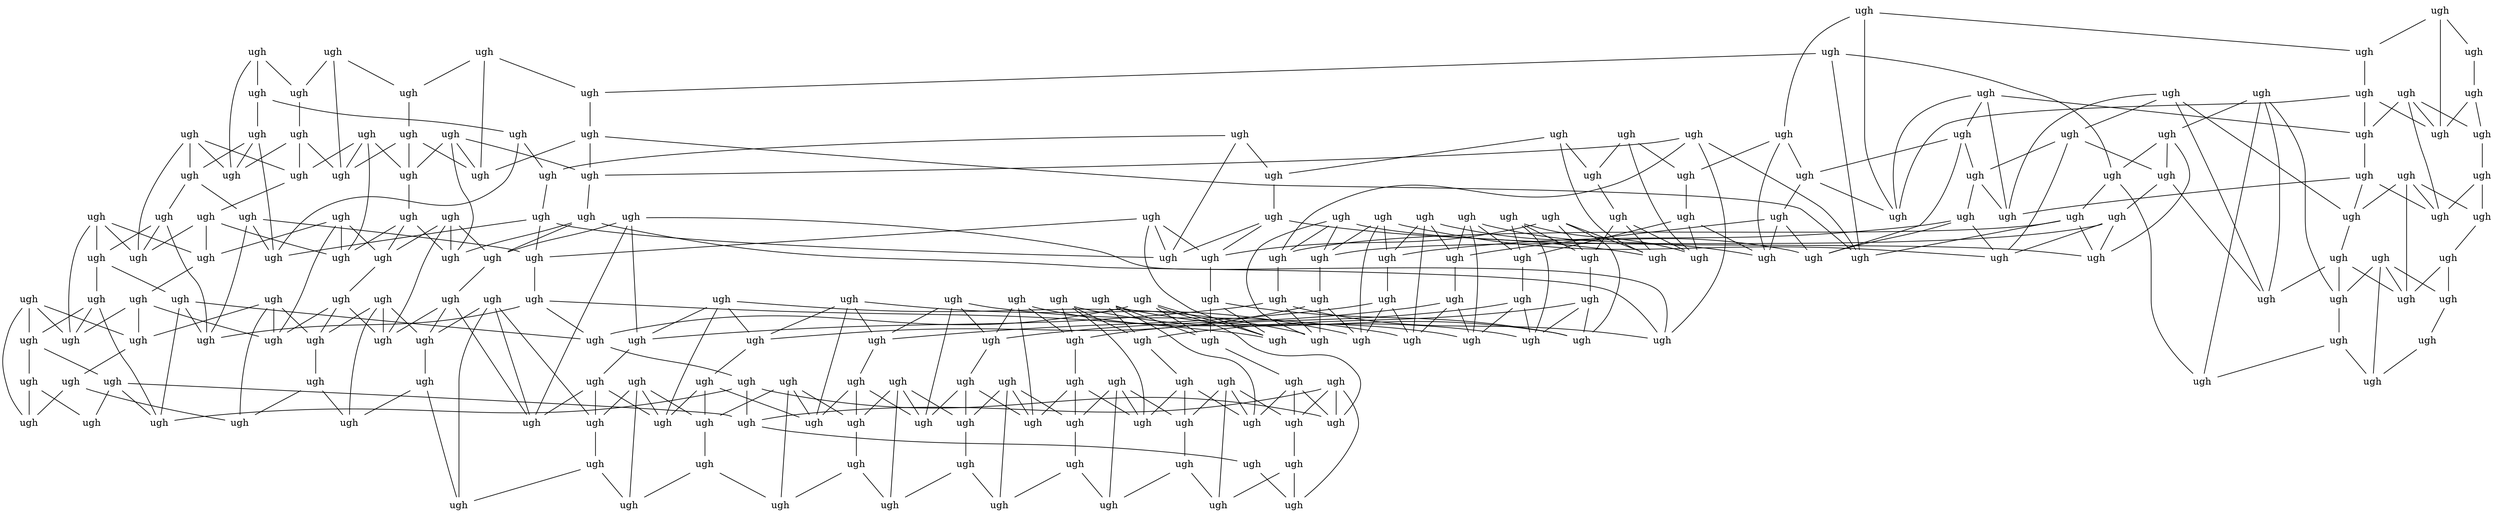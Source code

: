 strict graph "" {
	graph [bb="0,0,592.6,443.25"];
	node [height=0,
		label=ugh,
		shape=none,
		width=0
	];
	edge [penwidth=1];
	59	[height=0.35069,
		pos="21.5,213.9",
		width=0.59722];
	1	[height=0.35069,
		pos="25.654,243.93",
		width=0.59722];
	59 -- 1	[pos="23.237,226.46 23.469,228.13 23.706,229.85 23.937,231.51"];
	13	[height=0.35069,
		pos="28.895,196.23",
		width=0.59722];
	59 -- 13	[pos="26.716,201.44 26.754,201.35 26.792,201.26 26.83,201.17"];
	58	[height=0.35069,
		pos="27.449,163.15",
		width=0.59722];
	59 -- 58	[pos="22.971,201.36 23.893,193.49 25.077,183.39 25.996,175.55"];
	57	[height=0.35069,
		pos="32.893,135.97",
		width=0.59722];
	58 -- 57	[pos="29.916,150.83 30.074,150.05 30.232,149.25 30.39,148.47"];
	2	[height=0.35069,
		pos="55.13,117.74",
		width=0.59722];
	57 -- 2	[pos="48.094,123.51 48.216,123.41 48.338,123.31 48.458,123.21"];
	90	[height=0.35069,
		pos="28.467,277.71",
		width=0.59722];
	90 -- 1	[pos="27.419,265.13 27.182,262.28 26.93,259.25 26.693,256.4"];
	12	[height=0.35069,
		pos="38.411,315.56",
		width=0.59722];
	90 -- 12	[pos="31.723,290.1 32.81,294.24 34.023,298.86 35.114,303.01"];
	60	[height=0.35069,
		pos="88.583,106.01",
		width=0.59722];
	60 -- 2	[pos="67.207,113.51 67.105,113.54 67.003,113.58 66.901,113.61"];
	3	[height=0.35069,
		pos="120.02,96.537",
		width=0.59722];
	60 -- 3	[pos="110.07,99.535 110.16,99.509 110.24,99.484 110.33,99.458"];
	62	[height=0.35069,
		pos="46.159,125.15",
		width=0.59722];
	62 -- 58	[pos="40.033,137.59 37.986,141.75 35.705,146.38 33.653,150.55"];
	62 -- 2	[pos="55.029,117.82 55.062,117.79 55.088,117.77 55.105,117.76"];
	14	[height=0.35069,
		pos="53.452,111.85",
		width=0.59722];
	62 -- 14	[pos="52.974,112.72 53.124,112.44 53.244,112.23 53.326,112.08"];
	61	[height=0.35069,
		pos="77.236,98.781",
		width=0.59722];
	62 -- 61	[pos="60.969,112.59 61.47,112.16 61.971,111.74 62.471,111.31"];
	61 -- 60	[pos="88.455,105.93 88.497,105.96 88.529,105.98 88.55,105.99"];
	63	[height=0.35069,
		pos="152.27,93.523",
		width=0.59722];
	63 -- 3	[pos="130.94,95.517 130.84,95.526 130.75,95.534 130.66,95.543"];
	4	[height=0.35069,
		pos="185.35,99.548",
		width=0.59722];
	63 -- 4	[pos="173.41,97.373 173.51,97.391 173.61,97.409 173.71,97.428"];
	65	[height=0.35069,
		pos="115.03,85.006",
		width=0.59722];
	65 -- 3	[pos="119.96,96.408 119.98,96.45 119.99,96.483 120,96.504"];
	65 -- 61	[pos="93.924,92.699 93.788,92.748 93.653,92.798 93.518,92.847"];
	15	[height=0.35069,
		pos="123.27,68.733",
		width=0.59722];
	65 -- 15	[pos="121.36,72.507 121.43,72.37 121.5,72.236 121.56,72.105"];
	64	[height=0.35069,
		pos="154.28,80.248",
		width=0.59722];
	65 -- 64	[pos="136.49,82.405 136.63,82.387 136.78,82.37 136.92,82.353"];
	64 -- 63	[pos="152.4,92.652 152.36,92.925 152.33,93.143 152.31,93.292"];
	66	[height=0.35069,
		pos="216.47,114.53",
		width=0.59722];
	66 -- 4	[pos="195.2,104.29 195.11,104.25 195.03,104.21 194.94,104.17"];
	5	[height=0.35069,
		pos="243.57,137.49",
		width=0.59722];
	66 -- 5	[pos="231.29,127.09 231.39,127.17 231.49,127.25 231.59,127.34"];
	68	[height=0.35069,
		pos="192.24,86.041",
		width=0.59722];
	68 -- 4	[pos="185.81,98.661 185.66,98.94 185.55,99.161 185.47,99.313"];
	68 -- 64	[pos="171.04,82.806 170.9,82.785 170.77,82.765 170.63,82.744"];
	16	[height=0.35069,
		pos="205.7,70.352",
		width=0.59722];
	68 -- 16	[pos="202.85,73.679 202.95,73.558 203.05,73.438 203.15,73.322"];
	67	[height=0.35069,
		pos="226.84,101.55",
		width=0.59722];
	68 -- 67	[pos="213.57,95.598 213.68,95.648 213.79,95.697 213.9,95.747"];
	67 -- 66	[pos="216.91,113.97 216.77,114.15 216.66,114.29 216.59,114.38"];
	69	[height=0.35069,
		pos="264.81,167.47",
		width=0.59722];
	69 -- 5	[pos="255.93,154.93 254.74,153.26 253.53,151.55 252.35,149.88"];
	6	[height=0.35069,
		pos="279.39,202.5",
		width=0.59722];
	69 -- 6	[pos="269.91,179.72 271.29,183.03 272.79,186.63 274.17,189.96"];
	71	[height=0.35069,
		pos="256.45,125.63",
		width=0.59722];
	71 -- 5	[pos="243.72,137.36 243.67,137.4 243.63,137.44 243.61,137.46"];
	71 -- 67	[pos="240.95,113.02 240.84,112.93 240.73,112.84 240.62,112.75"];
	17	[height=0.35069,
		pos="274.53,111.56",
		width=0.59722];
	71 -- 17	[pos="272.59,113.06 272.74,112.95 272.88,112.84 273.02,112.73"];
	70	[height=0.35069,
		pos="279.46,156.77",
		width=0.59722];
	71 -- 70	[pos="265.54,137.93 267.15,140.11 268.82,142.37 270.43,144.55"];
	70 -- 69	[pos="264.98,167.34 264.92,167.38 264.88,167.41 264.85,167.43"];
	72	[height=0.35069,
		pos="287.06,241",
		width=0.59722];
	72 -- 6	[pos="284.55,228.39 283.7,224.1 282.74,219.29 281.88,215"];
	7	[height=0.35069,
		pos="288.35,281.32",
		width=0.59722];
	72 -- 7	[pos="287.46,253.31 287.61,258.22 287.79,263.87 287.95,268.8"];
	74	[height=0.35069,
		pos="295.27,193.25",
		width=0.59722];
	74 -- 6	[pos="279.44,202.48 279.42,202.48 279.41,202.49 279.4,202.49"];
	74 -- 70	[pos="289.92,180.9 288.27,177.09 286.46,172.91 284.81,169.1"];
	18	[height=0.35069,
		pos="316.38,181.81",
		width=0.59722];
	74 -- 18	[pos="316.32,181.84 316.34,181.83 316.35,181.82 316.36,181.81"];
	73	[height=0.35069,
		pos="303.61,232.96",
		width=0.59722];
	74 -- 73	[pos="297.91,205.81 298.88,210.45 299.99,215.7 300.96,220.34"];
	73 -- 72	[pos="287.11,240.98 287.09,240.98 287.08,240.99 287.07,240.99"];
	75	[height=0.35069,
		pos="282.6,322.16",
		width=0.59722];
	75 -- 7	[pos="284.36,309.68 285.07,304.61 285.89,298.77 286.6,293.72"];
	8	[height=0.35069,
		pos="270.77,362.48",
		width=0.59722];
	75 -- 8	[pos="278.99,334.47 277.55,339.38 275.89,345.03 274.44,349.96"];
	77	[height=0.35069,
		pos="304.83,274.28",
		width=0.59722];
	77 -- 7	[pos="288.39,281.3 288.38,281.3 288.37,281.31 288.36,281.31"];
	77 -- 73	[pos="304.46,261.66 304.31,256.53 304.13,250.62 303.98,245.5"];
	19	[height=0.35069,
		pos="326.95,265.11",
		width=0.59722];
	77 -- 19	[pos="326,265.51 326.3,265.38 326.54,265.28 326.7,265.22"];
	76	[height=0.35069,
		pos="298.33,315.68",
		width=0.59722];
	77 -- 76	[pos="302.92,286.48 302.09,291.72 301.13,297.85 300.3,303.14"];
	76 -- 75	[pos="282.78,322.08 282.72,322.11 282.68,322.13 282.65,322.14"];
	78	[height=0.35069,
		pos="249.32,396.81",
		width=0.59722];
	78 -- 8	[pos="257.06,384.42 258.98,381.35 261.04,378.05 262.97,374.97"];
	9	[height=0.35069,
		pos="219.99,419.69",
		width=0.59722];
	78 -- 9	[pos="233.28,409.33 233.18,409.41 233.07,409.49 232.96,409.58"];
	80	[height=0.35069,
		pos="284.04,355.99",
		width=0.59722];
	80 -- 8	[pos="270.92,362.41 270.87,362.43 270.83,362.45 270.81,362.46"];
	80 -- 76	[pos="288.41,343.68 290.15,338.77 292.15,333.12 293.9,328.2"];
	20	[height=0.35069,
		pos="304.53,346.9",
		width=0.59722];
	80 -- 20	[pos="304.47,346.93 304.49,346.92 304.51,346.92 304.51,346.91"];
	79	[height=0.35069,
		pos="260.97,390.83",
		width=0.59722];
	80 -- 79	[pos="275.71,368.57 273.55,371.84 271.21,375.37 269.06,378.62"];
	79 -- 78	[pos="249.45,396.75 249.41,396.77 249.38,396.79 249.35,396.8"];
	81	[height=0.35069,
		pos="183.53,430.63",
		width=0.59722];
	81 -- 9	[pos="204.74,424.27 204.87,424.23 204.99,424.19 205.12,424.16"];
	10	[height=0.35069,
		pos="147.87,425.14",
		width=0.59722];
	81 -- 10	[pos="162.37,427.37 162.25,427.35 162.13,427.33 162.01,427.31"];
	83	[height=0.35069,
		pos="228.85,412.76",
		width=0.59722];
	83 -- 9	[pos="220.09,419.62 220.06,419.64 220.04,419.66 220.02,419.68"];
	83 -- 79	[pos="247.16,400.25 247.27,400.18 247.39,400.1 247.5,400.02"];
	21	[height=0.35069,
		pos="244.87,401.5",
		width=0.59722];
	83 -- 21	[pos="244.83,401.53 244.84,401.52 244.85,401.51 244.86,401.51"];
	82	[height=0.35069,
		pos="190.87,419.77",
		width=0.59722];
	83 -- 82	[pos="207.64,416.67 207.5,416.7 207.37,416.72 207.23,416.75"];
	82 -- 81	[pos="183.61,430.51 183.58,430.55 183.56,430.58 183.55,430.6"];
	84	[height=0.35069,
		pos="114.48,407.95",
		width=0.59722];
	84 -- 10	[pos="135.81,418.93 135.92,418.98 136.02,419.03 136.12,419.09"];
	11	[height=0.35069,
		pos="84.946,382",
		width=0.59722];
	84 -- 11	[pos="100.4,395.58 99.928,395.16 99.452,394.74 98.977,394.33"];
	86	[height=0.35069,
		pos="152.35,413.49",
		width=0.59722];
	86 -- 10	[pos="147.92,425 147.9,425.05 147.89,425.08 147.88,425.1"];
	86 -- 82	[pos="173.41,416.92 173.56,416.95 173.7,416.97 173.84,416.99"];
	22	[height=0.35069,
		pos="165.05,398.84",
		width=0.59722];
	86 -- 22	[pos="163.07,401.13 163.22,400.96 163.36,400.8 163.5,400.64"];
	85	[height=0.35069,
		pos="116.3,396.4",
		width=0.59722];
	86 -- 85	[pos="130.96,403.35 130.84,403.3 130.72,403.24 130.6,403.18"];
	85 -- 84	[pos="114.5,407.82 114.49,407.86 114.49,407.89 114.48,407.91"];
	87	[height=0.35069,
		pos="58.207,350.91",
		width=0.59722];
	87 -- 12	[pos="51.283,338.55 49.321,335.05 47.187,331.23 45.231,327.74"];
	87 -- 11	[pos="68.775,363.2 70.526,365.24 72.345,367.35 74.104,369.4"];
	89	[height=0.35069,
		pos="85.675,370.19",
		width=0.59722];
	89 -- 11	[pos="84.954,381.87 84.952,381.91 84.95,381.94 84.948,381.97"];
	89 -- 85	[pos="100.27,382.68 100.76,383.1 101.26,383.52 101.75,383.95"];
	23	[height=0.35069,
		pos="94.114,355.39",
		width=0.59722];
	89 -- 23	[pos="92.795,357.7 92.894,357.52 92.989,357.36 93.079,357.2"];
	88	[height=0.35069,
		pos="60.108,337.22",
		width=0.59722];
	89 -- 88	[pos="76.155,357.91 74.11,355.27 71.947,352.48 69.892,349.83"];
	88 -- 87	[pos="58.382,349.65 58.328,350.04 58.284,350.36 58.254,350.58"];
	92	[height=0.35069,
		pos="38.115,300.01",
		width=0.59722];
	92 -- 12	[pos="38.354,312.56 38.356,312.67 38.358,312.78 38.36,312.89"];
	92 -- 88	[pos="45.561,312.61 47.854,316.49 50.377,320.76 52.67,324.63"];
	24	[height=0.35069,
		pos="46.508,283.49",
		width=0.59722];
	92 -- 24	[pos="44.39,287.66 44.466,287.51 44.54,287.36 44.614,287.22"];
	91	[height=0.35069,
		pos="24.517,258.59",
		width=0.59722];
	92 -- 91	[pos="34.109,287.81 32.385,282.56 30.372,276.42 28.636,271.14"];
	91 -- 59	[pos="23.693,246.38 23.274,240.18 22.766,232.65 22.344,226.41"];
	91 -- 90	[pos="27.041,270.8 27.065,270.92 27.089,271.04 27.113,271.15"];
	93	[height=0.35069,
		pos="35.861,151.83",
		width=0.59722];
	93 -- 13	[pos="33.884,164.44 32.934,170.49 31.8,177.72 30.853,183.75"];
	93 -- 58	[pos="27.544,163.02 27.513,163.06 27.489,163.09 27.473,163.11"];
	93 -- 14	[pos="41.235,139.62 43.377,134.75 45.84,129.15 47.99,124.26"];
	95	[height=0.35069,
		pos="44.633,182.5",
		width=0.59722];
	95 -- 13	[pos="30.347,194.97 29.897,195.36 29.534,195.67 29.284,195.89"];
	25	[height=0.35069,
		pos="64.362,170.42",
		width=0.59722];
	95 -- 25	[pos="64.306,170.45 64.324,170.44 64.338,170.43 64.348,170.43"];
	94	[height=0.35069,
		pos="52.438,139.46",
		width=0.59722];
	95 -- 94	[pos="46.848,170.28 47.894,164.52 49.14,157.65 50.19,151.86"];
	94 -- 93	[pos="35.909,151.8 35.893,151.81 35.881,151.82 35.873,151.83"];
	126	[height=0.35069,
		pos="32.998,240.7",
		width=0.59722];
	126 -- 13	[pos="31.833,228.08 31.274,222.02 30.606,214.78 30.048,208.73"];
	126 -- 24	[pos="36.978,253.31 38.753,258.93 40.837,265.53 42.602,271.12"];
	126 -- 91	[pos="27.016,253.32 26.972,253.41 26.928,253.5 26.885,253.59"];
	96	[height=0.35069,
		pos="83.586,82.915",
		width=0.59722];
	96 -- 14	[pos="70.632,95.352 69.228,96.7 67.799,98.071 66.396,99.419"];
	96 -- 61	[pos="78.583,95.416 78.534,95.539 78.485,95.66 78.438,95.778"];
	96 -- 15	[pos="104.82,75.325 104.97,75.273 105.12,75.22 105.27,75.167"];
	98	[height=0.35069,
		pos="69.56,99.332",
		width=0.59722];
	98 -- 14	[pos="53.498,111.81 53.483,111.82 53.472,111.83 53.464,111.84"];
	98 -- 94	[pos="64.33,111.59 62.245,116.48 59.848,122.1 57.755,127"];
	26	[height=0.35069,
		pos="91.073,87.945",
		width=0.59722];
	98 -- 26	[pos="91.011,87.978 91.031,87.967 91.047,87.959 91.057,87.953"];
	97	[height=0.35069,
		pos="99.436,68.666",
		width=0.59722];
	98 -- 97	[pos="81.712,86.859 83.521,85.002 85.387,83.087 87.198,81.228"];
	97 -- 96	[pos="85.53,81.168 85.382,81.301 85.24,81.428 85.106,81.548"];
	99	[height=0.35069,
		pos="165.2,64.064",
		width=0.59722];
	99 -- 15	[pos="143.75,66.453 143.58,66.471 143.42,66.489 143.26,66.507"];
	99 -- 64	[pos="156.81,76.495 156.72,76.631 156.63,76.764 156.54,76.895"];
	99 -- 16	[pos="186.4,67.355 186.55,67.379 186.71,67.403 186.86,67.427"];
	101	[height=0.35069,
		pos="138.74,52.499",
		width=0.59722];
	101 -- 15	[pos="126.86,64.967 126.73,65.104 126.6,65.238 126.48,65.369"];
	101 -- 97	[pos="117.25,61.339 117.1,61.398 116.96,61.457 116.82,61.516"];
	27	[height=0.35069,
		pos="158.73,38.854",
		width=0.59722];
	101 -- 27	[pos="157.17,39.924 157.65,39.59 158.05,39.323 158.32,39.139"];
	100	[height=0.35069,
		pos="181.93,48.463",
		width=0.59722];
	101 -- 100	[pos="160.08,50.505 160.25,50.489 160.42,50.473 160.59,50.457"];
	100 -- 99	[pos="168.43,61.056 168.31,61.167 168.19,61.275 168.08,61.382"];
	102	[height=0.35069,
		pos="242.66,86.479",
		width=0.59722];
	102 -- 16	[pos="221.59,77.285 221.46,77.228 221.33,77.172 221.2,77.115"];
	102 -- 67	[pos="229.6,98.924 229.5,99.022 229.4,99.117 229.3,99.211"];
	102 -- 17	[pos="258.59,99.018 258.72,99.116 258.84,99.214 258.97,99.312"];
	104	[height=0.35069,
		pos="224.14,55.205",
		width=0.59722];
	104 -- 16	[pos="208.91,67.714 208.79,67.812 208.68,67.908 208.56,68.002"];
	104 -- 100	[pos="203.03,51.834 202.87,51.808 202.7,51.781 202.54,51.755"];
	28	[height=0.35069,
		pos="246.28,42.273",
		width=0.59722];
	104 -- 28	[pos="245.32,42.828 245.63,42.651 245.87,42.512 246.03,42.418"];
	103	[height=0.35069,
		pos="263.04,72.075",
		width=0.59722];
	104 -- 103	[pos="245.41,64.43 245.55,64.491 245.69,64.553 245.83,64.614"];
	103 -- 102	[pos="245.5,84.476 245.39,84.552 245.28,84.626 245.18,84.698"];
	105	[height=0.35069,
		pos="299.32,144.02",
		width=0.59722];
	105 -- 17	[pos="289.8,131.56 287.95,129.13 286,126.58 284.14,124.14"];
	105 -- 70	[pos="279.68,156.62 279.61,156.67 279.55,156.71 279.52,156.73"];
	105 -- 18	[pos="304.91,156.39 306.77,160.53 308.85,165.13 310.72,169.28"];
	107	[height=0.35069,
		pos="296.44,97.909",
		width=0.59722];
	107 -- 17	[pos="276.25,110.49 275.71,110.82 275.28,111.09 274.98,111.27"];
	107 -- 103	[pos="280.13,85.295 279.86,85.09 279.6,84.885 279.33,84.68"];
	29	[height=0.35069,
		pos="321.37,85.895",
		width=0.59722];
	107 -- 29	[pos="317.91,87.566 318.04,87.503 318.17,87.441 318.29,87.38"];
	106	[height=0.35069,
		pos="322.57,131.15",
		width=0.59722];
	107 -- 106	[pos="306.17,110.29 308.37,113.09 310.72,116.07 312.92,118.88"];
	106 -- 105	[pos="301.14,143.01 300.58,143.33 300.12,143.58 299.81,143.75"];
	108	[height=0.35069,
		pos="325.43,222.77",
		width=0.59722];
	108 -- 18	[pos="322.66,210.25 321.54,205.17 320.25,199.31 319.13,194.24"];
	108 -- 73	[pos="304.15,232.7 303.98,232.79 303.84,232.85 303.75,232.89"];
	108 -- 19	[pos="325.88,235.24 326.07,240.71 326.3,247.11 326.5,252.58"];
	110	[height=0.35069,
		pos="340.59,169.87",
		width=0.59722];
	110 -- 18	[pos="319.35,180.34 319.23,180.4 319.12,180.45 319.02,180.51"];
	110 -- 106	[pos="334.89,157.62 332.83,153.19 330.5,148.18 328.42,143.72"];
	30	[height=0.35069,
		pos="367.52,158.84",
		width=0.59722];
	110 -- 30	[pos="362.07,161.07 362.17,161.03 362.27,160.99 362.37,160.95"];
	109	[height=0.35069,
		pos="350.31,211.61",
		width=0.59722];
	110 -- 109	[pos="343.45,182.17 344.71,187.55 346.18,193.86 347.43,199.25"];
	109 -- 108	[pos="328.89,221.21 328.76,221.27 328.63,221.33 328.5,221.39"];
	111	[height=0.35069,
		pos="320.09,307.05",
		width=0.59722];
	111 -- 19	[pos="322.11,294.69 323,289.28 324.04,282.94 324.92,277.53"];
	111 -- 76	[pos="298.87,315.46 298.7,315.53 298.56,315.59 298.47,315.62"];
	111 -- 20	[pos="315.17,319.66 313.32,324.4 311.21,329.79 309.37,334.51"];
	113	[height=0.35069,
		pos="352.04,254.54",
		width=0.59722];
	113 -- 19	[pos="330.87,263.46 330.72,263.52 330.58,263.58 330.44,263.64"];
	113 -- 109	[pos="351.55,242.35 351.31,236.6 351.04,229.75 350.81,223.98"];
	31	[height=0.35069,
		pos="379.58,244.2",
		width=0.59722];
	113 -- 31	[pos="373.47,246.5 373.58,246.46 373.69,246.41 373.8,246.37"];
	112	[height=0.35069,
		pos="345.2,296.67",
		width=0.59722];
	113 -- 112	[pos="350.02,266.95 349.14,272.39 348.1,278.76 347.22,284.2"];
	112 -- 111	[pos="324.01,305.43 323.87,305.49 323.72,305.55 323.58,305.61"];
	114	[height=0.35069,
		pos="279.84,380.96",
		width=0.59722];
	114 -- 20	[pos="288.75,368.67 290.96,365.62 293.33,362.35 295.55,359.3"];
	114 -- 79	[pos="261.03,390.8 261.01,390.81 260.99,390.82 260.99,390.82"];
	114 -- 21	[pos="258.69,393.38 258.58,393.45 258.46,393.52 258.35,393.59"];
	116	[height=0.35069,
		pos="328.83,335.83",
		width=0.59722];
	116 -- 20	[pos="307.51,345.55 307.4,345.6 307.28,345.65 307.18,345.7"];
	116 -- 112	[pos="334.01,323.44 335.92,318.87 338.08,313.69 339.99,309.11"];
	32	[height=0.35069,
		pos="355.39,324.49",
		width=0.59722];
	116 -- 32	[pos="350.27,326.68 350.36,326.64 350.45,326.6 350.55,326.56"];
	115	[height=0.35069,
		pos="302.66,368.9",
		width=0.59722];
	116 -- 115	[pos="319.08,348.14 316.88,350.93 314.53,353.9 312.33,356.68"];
	115 -- 114	[pos="281.34,380.17 280.87,380.42 280.49,380.62 280.24,380.76"];
	117	[height=0.35069,
		pos="205.03,405.96",
		width=0.59722];
	117 -- 21	[pos="226.35,403.57 226.5,403.55 226.64,403.54 226.79,403.52"];
	117 -- 82	[pos="192.18,418.49 191.77,418.89 191.45,419.21 191.22,419.43"];
	117 -- 22	[pos="183.64,402.15 183.49,402.12 183.34,402.1 183.19,402.07"];
	119	[height=0.35069,
		pos="265.97,386.95",
		width=0.59722];
	119 -- 21	[pos="247.81,399.48 247.69,399.55 247.59,399.63 247.48,399.7"];
	119 -- 115	[pos="287.31,376.45 287.44,376.39 287.57,376.33 287.69,376.26"];
	33	[height=0.35069,
		pos="289.02,372.72",
		width=0.59722];
	119 -- 33	[pos="286.2,374.46 286.3,374.39 286.41,374.33 286.51,374.27"];
	118	[height=0.35069,
		pos="224.05,390.65",
		width=0.59722];
	119 -- 118	[pos="244.52,388.85 244.36,388.86 244.2,388.88 244.04,388.89"];
	118 -- 117	[pos="208.7,403.01 208.56,403.11 208.43,403.22 208.3,403.33"];
	120	[height=0.35069,
		pos="127.36,381.54",
		width=0.59722];
	120 -- 22	[pos="148.85,391.41 148.98,391.47 149.12,391.53 149.25,391.59"];
	120 -- 85	[pos="118.03,394.08 117.9,394.25 117.78,394.42 117.66,394.58"];
	120 -- 23	[pos="111.52,369.08 110.98,368.65 110.45,368.23 109.91,367.81"];
	122	[height=0.35069,
		pos="182.75,383.19",
		width=0.59722];
	122 -- 22	[pos="168.81,395.53 168.67,395.65 168.54,395.77 168.4,395.88"];
	122 -- 118	[pos="203.89,387.01 204.05,387.04 204.2,387.07 204.36,387.1"];
	34	[height=0.35069,
		pos="202.83,366.96",
		width=0.59722];
	122 -- 34	[pos="198.18,370.72 198.35,370.59 198.51,370.45 198.67,370.32"];
	121	[height=0.35069,
		pos="143.76,365.94",
		width=0.59722];
	122 -- 121	[pos="161.43,373.76 161.29,373.69 161.15,373.63 161.01,373.57"];
	121 -- 120	[pos="130.53,378.53 130.41,378.64 130.29,378.75 130.18,378.86"];
	123	[height=0.35069,
		pos="66.699,322.05",
		width=0.59722];
	123 -- 23	[pos="76.908,334.46 79.221,337.27 81.678,340.26 83.988,343.07"];
	123 -- 88	[pos="61.256,334.57 61.213,334.67 61.171,334.77 61.131,334.86"];
	123 -- 24	[pos="60.311,309.85 58,305.43 55.388,300.45 53.063,296.01"];
	125	[height=0.35069,
		pos="109.17,340.07",
		width=0.59722];
	125 -- 23	[pos="97.016,352.43 96.909,352.54 96.804,352.65 96.702,352.75"];
	125 -- 121	[pos="125.66,352.4 126.07,352.71 126.49,353.02 126.91,353.34"];
	35	[height=0.35069,
		pos="127.74,325.13",
		width=0.59722];
	125 -- 35	[pos="124.83,327.47 124.94,327.38 125.05,327.3 125.15,327.21"];
	124	[height=0.35069,
		pos="80.896,306.86",
		width=0.59722];
	125 -- 124	[pos="98.641,327.71 96.254,324.9 93.721,321.93 91.338,319.13"];
	124 -- 123	[pos="69.172,319.4 69.08,319.5 68.99,319.6 68.902,319.69"];
	128	[height=0.35069,
		pos="60.05,268.37",
		width=0.59722];
	128 -- 24	[pos="48.866,280.86 48.779,280.95 48.693,281.05 48.609,281.14"];
	128 -- 124	[pos="66.876,280.98 69.203,285.27 71.803,290.07 74.126,294.36"];
	36	[height=0.35069,
		pos="77.92,255.03",
		width=0.59722];
	128 -- 36	[pos="76.747,255.91 77.115,255.63 77.409,255.41 77.61,255.26"];
	127	[height=0.35069,
		pos="47.522,226.12",
		width=0.59722];
	128 -- 127	[pos="56.359,255.92 54.742,250.47 52.848,244.08 51.23,238.63"];
	127 -- 95	[pos="46.702,213.74 46.315,207.89 45.854,200.93 45.465,195.07"];
	127 -- 126	[pos="35.267,238.42 35.097,238.59 34.934,238.76 34.779,238.91"];
	129	[height=0.35069,
		pos="73.014,127.86",
		width=0.59722];
	129 -- 25	[pos="70.465,140.4 69.349,145.89 68.041,152.33 66.923,157.82"];
	129 -- 94	[pos="52.497,139.43 52.478,139.44 52.463,139.45 52.453,139.46"];
	129 -- 26	[pos="78.531,115.67 80.729,110.81 83.258,105.22 85.466,100.34"];
	131	[height=0.35069,
		pos="85.142,159.82",
		width=0.59722];
	131 -- 25	[pos="64.422,170.39 64.402,170.4 64.387,170.41 64.377,170.41"];
	37	[height=0.35069,
		pos="105.09,151.55",
		width=0.59722];
	131 -- 37	[pos="105.03,151.57 105.05,151.57 105.06,151.56 105.07,151.56"];
	130	[height=0.35069,
		pos="94.608,117.59",
		width=0.59722];
	131 -- 130	[pos="87.931,147.38 89.152,141.93 90.583,135.55 91.806,130.09"];
	130 -- 129	[pos="73.257,127.75 73.178,127.79 73.117,127.82 73.076,127.84"];
	162	[height=0.35069,
		pos="66.058,213.42",
		width=0.59722];
	162 -- 25	[pos="65.577,201.21 65.35,195.45 65.079,188.59 64.851,182.81"];
	162 -- 36	[pos="69.553,225.68 71.056,230.95 72.813,237.11 74.327,242.43"];
	162 -- 127	[pos="47.73,225.98 47.662,226.02 47.61,226.06 47.575,226.08"];
	132	[height=0.35069,
		pos="119.8,55.813",
		width=0.59722];
	132 -- 26	[pos="108.78,68.144 106.62,70.551 104.37,73.077 102.21,75.488"];
	132 -- 97	[pos="99.94,68.348 99.777,68.451 99.652,68.53 99.566,68.584"];
	132 -- 27	[pos="141.09,46.539 141.23,46.478 141.37,46.416 141.52,46.354"];
	134	[height=0.35069,
		pos="112.73,76.874",
		width=0.59722];
	134 -- 26	[pos="91.316,87.821 91.237,87.861 91.176,87.892 91.135,87.913"];
	134 -- 130	[pos="107.2,89.311 104.95,94.362 102.36,100.18 100.11,105.23"];
	38	[height=0.35069,
		pos="134.34,69.798",
		width=0.59722];
	134 -- 38	[pos="134.1,69.877 134.18,69.851 134.24,69.831 134.28,69.818"];
	133	[height=0.35069,
		pos="142.33,44.586",
		width=0.59722];
	134 -- 133	[pos="124.09,64.483 126.31,62.064 128.63,59.527 130.85,57.104"];
	133 -- 132	[pos="121.01,55.21 120.63,55.4 120.33,55.551 120.12,55.654"];
	135	[height=0.35069,
		pos="202.95,34.873",
		width=0.59722];
	135 -- 27	[pos="181.62,36.794 181.09,36.841 180.56,36.889 180.03,36.937"];
	135 -- 100	[pos="183.58,47.397 183.06,47.729 182.65,47.996 182.37,48.179"];
	135 -- 28	[pos="224.36,38.53 224.53,38.559 224.7,38.588 224.87,38.617"];
	137	[height=0.35069,
		pos="181.94,26.429",
		width=0.59722];
	137 -- 27	[pos="160.56,37.879 159.99,38.183 159.53,38.426 159.22,38.594"];
	137 -- 133	[pos="160.74,36.145 160.59,36.213 160.45,36.28 160.3,36.347"];
	39	[height=0.35069,
		pos="204.04,19.294",
		width=0.59722];
	137 -- 39	[pos="203.09,19.601 203.39,19.503 203.63,19.427 203.79,19.375"];
	136	[height=0.35069,
		pos="226.3,23.785",
		width=0.59722];
	137 -- 136	[pos="203.34,25.153 203.87,25.122 204.41,25.09 204.94,25.058"];
	136 -- 135	[pos="205.11,33.85 204.94,33.929 204.78,34.005 204.63,34.076"];
	138	[height=0.35069,
		pos="286.47,59.632",
		width=0.59722];
	138 -- 28	[pos="265.43,50.546 265.28,50.48 265.13,50.414 264.97,50.349"];
	138 -- 103	[pos="265.2,70.927 265.03,71.016 264.87,71.1 264.72,71.18"];
	138 -- 29	[pos="303.1,72.148 303.66,72.571 304.23,72.995 304.79,73.417"];
	140	[height=0.35069,
		pos="270.39,31.939",
		width=0.59722];
	140 -- 28	[pos="249.23,41.006 249.12,41.054 249.01,41.101 248.9,41.147"];
	140 -- 136	[pos="249.12,28.006 248.68,27.924 248.24,27.843 247.8,27.761"];
	40	[height=0.35069,
		pos="294.46,24.989",
		width=0.59722];
	140 -- 40	[pos="291.89,25.733 291.98,25.704 292.08,25.676 292.18,25.649"];
	139	[height=0.35069,
		pos="312.18,49.933",
		width=0.59722];
	140 -- 139	[pos="291.77,41.147 291.93,41.216 292.09,41.285 292.25,41.355"];
	139 -- 138	[pos="290.95,57.943 290.78,58.005 290.62,58.067 290.46,58.127"];
	141	[height=0.35069,
		pos="348.76,119.67",
		width=0.59722];
	141 -- 29	[pos="338.56,107.09 336.25,104.24 333.8,101.21 331.49,98.368"];
	141 -- 106	[pos="327.62,128.94 327.53,128.98 327.43,129.02 327.34,129.06"];
	141 -- 30	[pos="354.69,132.06 356.88,136.63 359.36,141.81 361.56,146.39"];
	143	[height=0.35069,
		pos="348.85,76.571",
		width=0.59722];
	143 -- 29	[pos="327.47,83.826 327.36,83.864 327.25,83.901 327.14,83.938"];
	143 -- 139	[pos="331.8,64.188 331.05,63.645 330.3,63.099 329.55,62.555"];
	41	[height=0.35069,
		pos="378.96,71.176",
		width=0.59722];
	143 -- 41	[pos="370.09,72.766 370.24,72.738 370.4,72.71 370.55,72.683"];
	142	[height=0.35069,
		pos="377.28,110.68",
		width=0.59722];
	143 -- 142	[pos="359.11,88.885 361.66,91.938 364.39,95.212 366.93,98.269"];
	142 -- 141	[pos="355.95,117.4 355.82,117.44 355.7,117.48 355.57,117.52"];
	144	[height=0.35069,
		pos="377.7,201.08",
		width=0.59722];
	144 -- 30	[pos="374.7,188.63 373.39,183.18 371.85,176.8 370.53,171.34"];
	144 -- 109	[pos="356.39,209.27 356.28,209.31 356.17,209.36 356.06,209.4"];
	144 -- 31	[pos="378.24,213.32 378.49,219.1 378.79,225.98 379.04,231.78"];
	146	[height=0.35069,
		pos="396.6,149.99",
		width=0.59722];
	146 -- 30	[pos="375.16,156.51 375.02,156.55 374.89,156.6 374.75,156.64"];
	146 -- 142	[pos="390.48,137.55 388.23,132.96 385.67,127.76 383.41,123.17"];
	42	[height=0.35069,
		pos="427.49,144.44",
		width=0.59722];
	146 -- 42	[pos="418.05,146.14 418.22,146.11 418.38,146.08 418.54,146.05"];
	145	[height=0.35069,
		pos="407.02,192.29",
		width=0.59722];
	146 -- 145	[pos="399.67,162.45 401.01,167.91 402.59,174.3 403.93,179.77"];
	145 -- 144	[pos="385.71,198.67 385.57,198.72 385.43,198.76 385.29,198.8"];
	147	[height=0.35069,
		pos="372.64,286.21",
		width=0.59722];
	147 -- 31	[pos="374.68,273.83 375.58,268.41 376.63,262.06 377.52,256.64"];
	147 -- 112	[pos="351.29,294.35 351.18,294.39 351.07,294.43 350.96,294.47"];
	147 -- 32	[pos="366.99,298.74 365.06,303.02 362.91,307.79 360.99,312.06"];
	149	[height=0.35069,
		pos="409.01,235.22",
		width=0.59722];
	149 -- 31	[pos="387.62,241.75 387.48,241.79 387.34,241.84 387.2,241.88"];
	149 -- 145	[pos="408.45,223.03 408.18,217.28 407.86,210.43 407.59,204.66"];
	43	[height=0.35069,
		pos="439.73,228.22",
		width=0.59722];
	149 -- 43	[pos="430.35,230.36 430.51,230.32 430.68,230.29 430.84,230.25"];
	148	[height=0.35069,
		pos="401.92,276.75",
		width=0.59722];
	149 -- 148	[pos="406.93,247.46 406.03,252.72 404.98,258.87 404.07,264.17"];
	148 -- 147	[pos="380.64,283.62 380.5,283.67 380.36,283.71 380.22,283.76"];
	150	[height=0.35069,
		pos="327.6,355.74",
		width=0.59722];
	150 -- 32	[pos="338.58,343.39 340.52,341.21 342.55,338.93 344.48,336.75"];
	150 -- 115	[pos="306.13,367.07 306,367.14 305.87,367.2 305.75,367.27"];
	150 -- 33	[pos="306.51,365.02 306.36,365.09 306.22,365.15 306.08,365.21"];
	152	[height=0.35069,
		pos="384.08,314.05",
		width=0.59722];
	152 -- 32	[pos="362.63,321.86 362.5,321.9 362.37,321.95 362.24,322"];
	152 -- 148	[pos="389.92,301.84 391.83,297.84 393.96,293.4 395.88,289.38"];
	44	[height=0.35069,
		pos="414.77,304.82",
		width=0.59722];
	152 -- 44	[pos="405.39,307.64 405.56,307.59 405.72,307.54 405.88,307.5"];
	151	[height=0.35069,
		pos="354.32,343.25",
		width=0.59722];
	152 -- 151	[pos="371.28,326.6 369.9,327.96 368.49,329.35 367.1,330.71"];
	151 -- 150	[pos="333.01,353.21 332.91,353.26 332.81,353.31 332.71,353.35"];
	153	[height=0.35069,
		pos="245.49,374.8",
		width=0.59722];
	153 -- 33	[pos="266.75,373.78 267,373.77 267.26,373.76 267.52,373.74"];
	153 -- 118	[pos="228.6,387.29 228.43,387.42 228.27,387.54 228.11,387.65"];
	153 -- 34	[pos="224.16,370.88 224,370.85 223.83,370.82 223.66,370.79"];
	155	[height=0.35069,
		pos="313.77,358.72",
		width=0.59722];
	155 -- 33	[pos="292.46,370.77 292.33,370.84 292.21,370.92 292.08,370.99"];
	155 -- 151	[pos="334.99,350.63 335.15,350.57 335.3,350.51 335.45,350.45"];
	45	[height=0.35069,
		pos="339.82,346.22",
		width=0.59722];
	155 -- 45	[pos="334.8,348.63 334.89,348.58 334.98,348.54 335.07,348.5"];
	154	[height=0.35069,
		pos="267.87,359.33",
		width=0.59722];
	155 -- 154	[pos="292.43,359.01 291.4,359.02 290.37,359.03 289.33,359.05"];
	154 -- 153	[pos="249.8,371.82 249.64,371.93 249.49,372.03 249.34,372.14"];
	156	[height=0.35069,
		pos="162.97,350.27",
		width=0.59722];
	156 -- 34	[pos="184.3,359.2 184.45,359.26 184.6,359.33 184.75,359.39"];
	156 -- 121	[pos="147.84,362.61 147.69,362.74 147.54,362.85 147.4,362.97"];
	156 -- 35	[pos="145.35,337.7 145.21,337.61 145.08,337.51 144.94,337.41"];
	158	[height=0.35069,
		pos="224.13,351.84",
		width=0.59722];
	158 -- 34	[pos="206.54,364.33 206.41,364.42 206.27,364.52 206.14,364.61"];
	158 -- 154	[pos="245.48,355.5 245.83,355.56 246.18,355.62 246.53,355.68"];
	46	[height=0.35069,
		pos="245.57,339.09",
		width=0.59722];
	158 -- 46	[pos="245.33,339.23 245.41,339.18 245.47,339.15 245.51,339.12"];
	157	[height=0.35069,
		pos="183.37,335.84",
		width=0.59722];
	158 -- 157	[pos="202.79,343.47 202.64,343.41 202.48,343.35 202.33,343.29"];
	157 -- 156	[pos="165.8,348.27 165.7,348.34 165.59,348.42 165.49,348.49"];
	159	[height=0.35069,
		pos="98.873,292.82",
		width=0.59722];
	159 -- 35	[pos="109.95,305.22 112.11,307.64 114.38,310.18 116.55,312.61"];
	159 -- 124	[pos="82.82,305.36 82.672,305.48 82.532,305.59 82.398,305.69"];
	159 -- 36	[pos="92.012,280.45 89.721,276.31 87.166,271.71 84.868,267.56"];
	161	[height=0.35069,
		pos="147.52,311.61",
		width=0.59722];
	161 -- 35	[pos="129.29,324.07 128.8,324.4 128.42,324.67 128.15,324.85"];
	161 -- 157	[pos="165.86,324.01 166,324.11 166.14,324.2 166.28,324.29"];
	47	[height=0.35069,
		pos="166.53,300.19",
		width=0.59722];
	161 -- 47	[pos="166.48,300.22 166.5,300.21 166.51,300.2 166.52,300.2"];
	160	[height=0.35069,
		pos="118.28,280.25",
		width=0.59722];
	161 -- 160	[pos="135.96,299.22 133.92,297.02 131.79,294.74 129.75,292.55"];
	160 -- 159	[pos="98.929,292.78 98.91,292.79 98.896,292.8 98.887,292.81"];
	164	[height=0.35069,
		pos="97.478,243.23",
		width=0.59722];
	164 -- 36	[pos="77.976,255 77.957,255.01 77.943,255.02 77.934,255.02"];
	164 -- 160	[pos="104.52,255.76 106.69,259.62 109.08,263.87 111.25,267.73"];
	48	[height=0.35069,
		pos="116.14,233.31",
		width=0.59722];
	164 -- 48	[pos="116.08,233.34 116.1,233.33 116.11,233.32 116.12,233.32"];
	163	[height=0.35069,
		pos="86.085,202.28",
		width=0.59722];
	164 -- 163	[pos="93.998,230.72 92.584,225.64 90.955,219.79 89.544,214.71"];
	163 -- 131	[pos="85.807,189.77 85.685,184.29 85.543,177.88 85.421,172.39"];
	163 -- 162	[pos="66.116,213.39 66.097,213.4 66.082,213.41 66.073,213.41"];
	165	[height=0.35069,
		pos="115.06,109.9",
		width=0.59722];
	165 -- 37	[pos="112.12,122.17 110.86,127.45 109.38,133.62 108.11,138.93"];
	165 -- 130	[pos="94.667,117.57 94.647,117.57 94.633,117.58 94.623,117.58"];
	165 -- 38	[pos="120.95,97.653 123.3,92.769 126,87.154 128.36,82.251"];
	167	[height=0.35069,
		pos="121.07,145.63",
		width=0.59722];
	167 -- 37	[pos="105.13,151.53 105.12,151.54 105.11,151.54 105.1,151.55"];
	166	[height=0.35069,
		pos="131.54,104.81",
		width=0.59722];
	167 -- 166	[pos="124.27,133.16 125.57,128.09 127.07,122.26 128.36,117.2"];
	166 -- 165	[pos="115.11,109.89 115.09,109.89 115.08,109.9 115.07,109.9"];
	198	[height=0.35069,
		pos="105.38,193.23",
		width=0.59722];
	198 -- 37	[pos="105.29,180.95 105.26,175.57 105.21,169.27 105.17,163.89"];
	198 -- 48	[pos="108.67,205.47 109.98,210.35 111.48,215.97 112.8,220.87"];
	198 -- 163	[pos="86.14,202.26 86.122,202.26 86.108,202.27 86.099,202.28"];
	168	[height=0.35069,
		pos="164.55,37.644",
		width=0.59722];
	168 -- 38	[pos="152.96,49.984 150.69,52.392 148.32,54.919 146.05,57.332"];
	168 -- 133	[pos="143.28,44.288 142.98,44.382 142.74,44.457 142.58,44.508"];
	168 -- 39	[pos="185.68,27.825 185.83,27.757 185.97,27.689 186.12,27.62"];
	170	[height=0.35069,
		pos="150.84,65.528",
		width=0.59722];
	170 -- 38	[pos="134.39,69.785 134.37,69.789 134.36,69.792 134.36,69.795"];
	170 -- 166	[pos="144.73,77.955 142.48,82.54 139.93,87.734 137.68,92.324"];
	169	[height=0.35069,
		pos="181.33,34.085",
		width=0.59722];
	170 -- 169	[pos="162.89,53.101 165.02,50.903 167.24,48.616 169.37,46.422"];
	169 -- 168	[pos="164.6,37.634 164.58,37.638 164.57,37.64 164.56,37.642"];
	171	[height=0.35069,
		pos="248.87,16.089",
		width=0.59722];
	171 -- 39	[pos="227.51,17.617 226.78,17.668 226.06,17.72 225.34,17.771"];
	171 -- 136	[pos="227.52,23.371 227.13,23.502 226.83,23.605 226.62,23.676"];
	171 -- 40	[pos="270.33,20.278 271.26,20.459 272.18,20.64 273.11,20.82"];
	173	[height=0.35069,
		pos="221.46,15.212",
		width=0.59722];
	173 -- 39	[pos="204.09,19.283 204.07,19.287 204.06,19.29 204.05,19.292"];
	173 -- 169	[pos="199.99,25.312 199.84,25.382 199.69,25.452 199.54,25.522"];
	172	[height=0.35069,
		pos="267.48,12.625",
		width=0.59722];
	173 -- 172	[pos="242.85,14.01 243.98,13.946 245.11,13.883 246.24,13.819"];
	172 -- 171	[pos="248.93,16.079 248.91,16.082 248.9,16.085 248.89,16.086"];
	174	[height=0.35069,
		pos="338.76,44.105",
		width=0.59722];
	174 -- 40	[pos="317.39,34.883 316.86,34.654 316.33,34.424 315.8,34.195"];
	174 -- 139	[pos="317.3,48.809 317.21,48.83 317.11,48.851 317.02,48.871"];
	174 -- 41	[pos="357.45,56.69 358.43,57.352 359.42,58.018 360.41,58.681"];
	176	[height=0.35069,
		pos="315.52,22.977",
		width=0.59722];
	176 -- 40	[pos="294.52,24.983 294.5,24.985 294.49,24.987 294.48,24.987"];
	176 -- 172	[pos="294.03,18.346 292.33,17.98 290.61,17.61 288.91,17.244"];
	175	[height=0.35069,
		pos="363.99,44.114",
		width=0.59722];
	176 -- 175	[pos="336.92,32.31 338.84,33.15 340.8,34.001 342.72,34.841"];
	175 -- 174	[pos="342.71,44.107 342.56,44.107 342.41,44.107 342.27,44.106"];
	177	[height=0.35069,
		pos="408.4,105.38",
		width=0.59722];
	177 -- 41	[pos="397.77,93.034 395.14,89.972 392.31,86.689 389.67,83.622"];
	177 -- 142	[pos="387.12,109 387.04,109.02 386.95,109.03 386.87,109.05"];
	177 -- 42	[pos="414.44,117.74 416.67,122.3 419.19,127.47 421.43,132.03"];
	179	[height=0.35069,
		pos="413.78,73.215",
		width=0.59722];
	179 -- 41	[pos="392.32,71.959 392.21,71.952 392.1,71.945 391.99,71.939"];
	179 -- 175	[pos="392.37,60.705 390.05,59.349 387.69,57.969 385.37,56.614"];
	178	[height=0.35069,
		pos="442.41,106.24",
		width=0.59722];
	179 -- 178	[pos="424.44,85.513 426.86,88.301 429.42,91.261 431.83,94.044"];
	178 -- 177	[pos="421.06,105.7 420.96,105.7 420.85,105.7 420.75,105.7"];
	52	[height=0.35069,
		pos="478.68,114.64",
		width=0.59722];
	178 -- 52	[pos="463.51,111.13 463.63,111.16 463.76,111.19 463.88,111.22"];
	180	[height=0.35069,
		pos="437.74,186.09",
		width=0.59722];
	180 -- 42	[pos="434.72,173.82 433.42,168.54 431.9,162.37 430.6,157.06"];
	180 -- 145	[pos="416.4,190.39 416.24,190.43 416.08,190.46 415.91,190.49"];
	180 -- 43	[pos="438.33,198.5 438.58,203.94 438.89,210.31 439.14,215.75"];
	182	[height=0.35069,
		pos="459.87,143.54",
		width=0.59722];
	182 -- 42	[pos="438.45,144.14 438.36,144.14 438.27,144.14 438.17,144.15"];
	182 -- 178	[pos="454.16,131.33 452.25,127.25 450.12,122.7 448.2,118.61"];
	181	[height=0.35069,
		pos="469.27,183.38",
		width=0.59722];
	182 -- 181	[pos="462.85,156.15 463.97,160.89 465.24,166.27 466.35,170.99"];
	181 -- 180	[pos="448.07,185.2 447.98,185.21 447.89,185.22 447.8,185.22"];
	51	[height=0.35069,
		pos="499.85,184.02",
		width=0.59722];
	181 -- 51	[pos="490.51,183.82 490.67,183.83 490.84,183.83 491,183.84"];
	183	[height=0.35069,
		pos="432.73,268.8",
		width=0.59722];
	183 -- 43	[pos="434.87,256.41 435.72,251.46 436.7,245.78 437.56,240.82"];
	183 -- 148	[pos="411.33,274.32 411.17,274.37 411.01,274.41 410.84,274.45"];
	183 -- 44	[pos="426.45,281.4 424.67,284.97 422.73,288.85 420.96,292.41"];
	185	[height=0.35069,
		pos="471.16,223.63",
		width=0.59722];
	185 -- 43	[pos="449.67,226.77 449.59,226.78 449.5,226.79 449.42,226.81"];
	185 -- 181	[pos="470.58,211.33 470.35,206.43 470.09,200.8 469.86,195.87"];
	184	[height=0.35069,
		pos="464.8,262.39",
		width=0.59722];
	185 -- 184	[pos="469.14,235.89 468.42,240.33 467.59,245.34 466.86,249.81"];
	184 -- 183	[pos="443.59,266.63 443.49,266.65 443.4,266.67 443.31,266.69"];
	50	[height=0.35069,
		pos="497.1,257.43",
		width=0.59722];
	184 -- 50	[pos="486.16,259.11 486.26,259.1 486.35,259.08 486.44,259.07"];
	186	[height=0.35069,
		pos="383.72,332.03",
		width=0.59722];
	186 -- 44	[pos="397.79,319.7 398.69,318.91 399.59,318.12 400.49,317.33"];
	186 -- 151	[pos="362.36,340.19 362.21,340.24 362.07,340.29 361.93,340.35"];
	186 -- 45	[pos="362.29,338.96 361.94,339.07 361.59,339.18 361.24,339.29"];
	188	[height=0.35069,
		pos="447.87,296.88",
		width=0.59722];
	188 -- 44	[pos="426.72,301.95 426.62,301.98 426.52,302 426.42,302.03"];
	188 -- 184	[pos="453.98,284.43 455.5,281.34 457.12,278.03 458.64,274.94"];
	187	[height=0.35069,
		pos="417.8,322.72",
		width=0.59722];
	188 -- 187	[pos="433.19,309.5 432.95,309.7 432.71,309.91 432.48,310.11"];
	187 -- 186	[pos="396.41,328.56 396.31,328.59 396.2,328.62 396.09,328.65"];
	49	[height=0.35069,
		pos="467.26,312.35",
		width=0.59722];
	187 -- 49	[pos="439.06,318.26 441.37,317.78 443.71,317.29 446.02,316.81"];
	189	[height=0.35069,
		pos="291.93,346.88",
		width=0.59722];
	189 -- 45	[pos="313.35,346.58 315.05,346.56 316.76,346.54 318.45,346.51"];
	189 -- 154	[pos="270.44,358 270.34,358.05 270.25,358.1 270.15,358.15"];
	189 -- 46	[pos="270.65,343.3 269.41,343.1 268.17,342.89 266.93,342.68"];
	191	[height=0.35069,
		pos="364.86,336.86",
		width=0.59722];
	191 -- 45	[pos="343.73,344.75 343.58,344.81 343.44,344.86 343.3,344.91"];
	191 -- 187	[pos="386.09,331.19 389.54,330.27 393.12,329.31 396.57,328.39"];
	190	[height=0.35069,
		pos="312.86,338.26",
		width=0.59722];
	191 -- 190	[pos="343.41,337.44 340.38,337.52 337.28,337.6 334.26,337.68"];
	190 -- 189	[pos="291.99,346.85 291.97,346.86 291.95,346.87 291.94,346.87"];
	192	[height=0.35069,
		pos="203.34,323.46",
		width=0.59722];
	192 -- 46	[pos="224.46,331.27 224.62,331.33 224.79,331.4 224.95,331.46"];
	192 -- 157	[pos="183.43,335.81 183.41,335.82 183.39,335.83 183.38,335.83"];
	192 -- 47	[pos="183.64,311.01 183.51,310.92 183.37,310.83 183.23,310.75"];
	194	[height=0.35069,
		pos="263.63,330.15",
		width=0.59722];
	194 -- 46	[pos="245.62,339.06 245.61,339.07 245.59,339.08 245.58,339.08"];
	194 -- 190	[pos="285.08,333.68 287.25,334.04 289.46,334.4 291.64,334.76"];
	193	[height=0.35069,
		pos="219.86,314.45",
		width=0.59722];
	194 -- 193	[pos="242.26,322.48 241.91,322.35 241.56,322.23 241.21,322.11"];
	193 -- 192	[pos="203.39,323.43 203.37,323.44 203.36,323.45 203.35,323.45"];
	195	[height=0.35069,
		pos="137.01,269.62",
		width=0.59722];
	195 -- 47	[pos="149.02,282.05 150.81,283.9 152.65,285.81 154.44,287.66"];
	195 -- 160	[pos="118.34,280.22 118.32,280.23 118.31,280.24 118.3,280.24"];
	195 -- 48	[pos="129.94,257.32 127.77,253.54 125.37,249.37 123.2,245.59"];
	197	[height=0.35069,
		pos="182.18,291.54",
		width=0.59722];
	197 -- 47	[pos="166.71,300.09 166.65,300.12 166.61,300.15 166.58,300.16"];
	197 -- 193	[pos="202.78,304.07 202.92,304.15 203.06,304.23 203.2,304.32"];
	196	[height=0.35069,
		pos="152.21,261.59",
		width=0.59722];
	197 -- 196	[pos="169.65,279.01 167.98,277.35 166.27,275.64 164.6,273.97"];
	196 -- 195	[pos="137.18,269.53 137.12,269.55 137.08,269.58 137.05,269.59"];
	200	[height=0.35069,
		pos="131.54,225.86",
		width=0.59722];
	200 -- 48	[pos="116.31,233.23 116.25,233.25 116.21,233.28 116.18,233.29"];
	200 -- 196	[pos="138.77,238.35 140.82,241.9 143.05,245.75 145.09,249.28"];
	199	[height=0.35069,
		pos="120.79,186.51",
		width=0.59722];
	200 -- 199	[pos="128.14,213.41 126.88,208.82 125.46,203.61 124.21,199.02"];
	199 -- 167	[pos="120.88,174.02 120.91,168.95 120.95,163.11 120.98,158.04"];
	199 -- 198	[pos="105.55,193.16 105.5,193.18 105.45,193.2 105.42,193.21"];
	201	[height=0.35069,
		pos="507.34,305.35",
		width=0.59722];
	201 -- 49	[pos="485.89,309.1 485.74,309.12 485.6,309.15 485.45,309.17"];
	53	[height=0.35069,
		pos="537.78,300.51",
		width=0.59722];
	201 -- 53	[pos="528.82,301.93 528.97,301.91 529.13,301.88 529.28,301.86"];
	203	[height=0.35069,
		pos="483.1,288.93",
		width=0.59722];
	203 -- 50	[pos="488.63,276.48 489.61,274.28 490.63,271.99 491.61,269.79"];
	203 -- 188	[pos="461.8,293.74 461.68,293.76 461.57,293.79 461.45,293.82"];
	203 -- 49	[pos="474.62,301.47 474.57,301.55 474.51,301.64 474.45,301.73"];
	202	[height=0.35069,
		pos="518.71,283.54",
		width=0.59722];
	203 -- 202	[pos="504.23,285.73 504.35,285.71 504.47,285.7 504.59,285.68"];
	202 -- 201	[pos="512.23,295.97 512.15,296.12 512.07,296.28 511.99,296.43"];
	204	[height=0.35069,
		pos="527.49,254.16",
		width=0.59722];
	204 -- 50	[pos="506.05,256.47 505.89,256.49 505.74,256.5 505.58,256.52"];
	204 -- 202	[pos="523.82,266.45 523.37,267.96 522.91,269.5 522.46,271.02"];
	54	[height=0.35069,
		pos="553.62,252.3",
		width=0.59722];
	204 -- 54	[pos="548.58,252.66 548.67,252.65 548.77,252.65 548.86,252.64"];
	206	[height=0.35069,
		pos="501.84,221.38",
		width=0.59722];
	206 -- 51	[pos="501.19,209.15 500.97,205.06 500.73,200.51 500.51,196.41"];
	206 -- 185	[pos="480.53,222.94 480.36,222.96 480.2,222.97 480.04,222.98"];
	206 -- 50	[pos="500.18,233.99 499.71,237.57 499.2,241.45 498.73,245.02"];
	205	[height=0.35069,
		pos="529.93,220.95",
		width=0.59722];
	206 -- 205	[pos="523.13,221.06 523.25,221.06 523.37,221.05 523.5,221.05"];
	205 -- 204	[pos="529.02,233.32 528.82,236.12 528.6,239.1 528.39,241.9"];
	207	[height=0.35069,
		pos="527.04,186.58",
		width=0.59722];
	207 -- 51	[pos="505.62,184.57 505.51,184.56 505.41,184.55 505.3,184.54"];
	207 -- 205	[pos="528.09,198.99 528.34,202.07 528.62,205.37 528.88,208.45"];
	55	[height=0.35069,
		pos="549.45,189.52",
		width=0.59722];
	207 -- 55	[pos="548.48,189.39 548.79,189.43 549.03,189.46 549.2,189.48"];
	209	[height=0.35069,
		pos="492.06,147.56",
		width=0.59722];
	209 -- 52	[pos="487.08,135.3 486.01,132.67 484.88,129.88 483.8,127.24"];
	209 -- 182	[pos="470.77,144.9 470.68,144.89 470.59,144.88 470.49,144.87"];
	209 -- 51	[pos="494.7,159.91 495.51,163.71 496.41,167.89 497.22,171.69"];
	208	[height=0.35069,
		pos="521.21,153.04",
		width=0.59722];
	209 -- 208	[pos="513.55,151.6 513.69,151.63 513.82,151.65 513.96,151.68"];
	208 -- 207	[pos="523.38,165.53 523.87,168.36 524.4,171.37 524.89,174.19"];
	210	[height=0.35069,
		pos="509.94,123.78",
		width=0.59722];
	210 -- 52	[pos="488.57,117.53 488.49,117.51 488.4,117.48 488.32,117.46"];
	210 -- 208	[pos="514.78,136.36 515.31,137.72 515.84,139.11 516.37,140.47"];
	56	[height=0.35069,
		pos="537.47,130.87",
		width=0.59722];
	210 -- 56	[pos="531.36,129.3 531.47,129.33 531.58,129.35 531.69,129.38"];
	212	[height=0.35069,
		pos="462.38,88.649",
		width=0.59722];
	212 -- 179	[pos="440.92,81.834 438.99,81.221 437.03,80.599 435.1,79.986"];
	212 -- 52	[pos="470.15,101.04 470.41,101.45 470.68,101.87 470.94,102.29"];
	211	[height=0.35069,
		pos="501.44,99.71",
		width=0.59722];
	212 -- 211	[pos="483.74,94.697 483.88,94.737 484.02,94.778 484.17,94.818"];
	211 -- 210	[pos="505.89,112.31 505.92,112.4 505.95,112.49 505.99,112.58"];
	213	[height=0.35069,
		pos="556.91,297.05",
		width=0.59722];
	213 -- 53	[pos="537.84,300.5 537.82,300.5 537.81,300.5 537.8,300.51"];
	215	[height=0.35069,
		pos="548.11,279.94",
		width=0.59722];
	215 -- 53	[pos="541.98,292.14 541.91,292.28 541.84,292.42 541.77,292.56"];
	215 -- 202	[pos="526.75,282.55 526.6,282.57 526.46,282.59 526.32,282.61"];
	215 -- 54	[pos="550.6,267.42 550.79,266.5 550.97,265.58 551.15,264.67"];
	214	[height=0.35069,
		pos="568.34,278.37",
		width=0.59722];
	215 -- 214	[pos="568.28,278.37 568.3,278.37 568.32,278.37 568.33,278.37"];
	214 -- 213	[pos="560.78,290.72 560.71,290.83 560.65,290.94 560.58,291.05"];
	216	[height=0.35069,
		pos="571.1,252.57",
		width=0.59722];
	216 -- 54	[pos="553.67,252.3 553.65,252.3 553.64,252.3 553.63,252.3"];
	216 -- 214	[pos="569.75,265.17 569.73,265.37 569.71,265.58 569.69,265.78"];
	218	[height=0.35069,
		pos="554.22,221.27",
		width=0.59722];
	218 -- 54	[pos="553.98,233.89 553.94,235.9 553.9,237.98 553.86,239.99"];
	218 -- 205	[pos="532.91,220.99 532.8,220.99 532.69,220.99 532.58,220.99"];
	218 -- 55	[pos="552.34,208.72 552,206.5 551.65,204.19 551.32,201.98"];
	217	[height=0.35069,
		pos="567.92,224.18",
		width=0.59722];
	218 -- 217	[pos="567.76,224.15 567.81,224.16 567.85,224.16 567.88,224.17"];
	217 -- 216	[pos="569.32,236.72 569.46,237.9 569.59,239.11 569.73,240.29"];
	219	[height=0.35069,
		pos="561.56,194.96",
		width=0.59722];
	219 -- 55	[pos="549.58,189.58 549.54,189.56 549.5,189.54 549.48,189.53"];
	219 -- 217	[pos="564.29,207.52 564.59,208.88 564.89,210.27 565.19,211.63"];
	221	[height=0.35069,
		pos="545.27,158.18",
		width=0.59722];
	221 -- 55	[pos="546.92,170.57 547.21,172.76 547.52,175.04 547.81,177.22"];
	221 -- 208	[pos="523.78,153.59 523.68,153.57 523.59,153.55 523.49,153.53"];
	221 -- 56	[pos="541.74,145.81 541.51,145.02 541.28,144.22 541.06,143.43"];
	220	[height=0.35069,
		pos="556.27,165.83",
		width=0.59722];
	221 -- 220	[pos="556.15,165.74 556.19,165.77 556.22,165.79 556.24,165.8"];
	220 -- 219	[pos="558.54,178.35 558.79,179.71 559.04,181.09 559.29,182.44"];
	222	[height=0.35069,
		pos="558.12,137.17",
		width=0.59722];
	222 -- 56	[pos="537.53,130.89 537.51,130.88 537.49,130.88 537.48,130.88"];
	222 -- 220	[pos="557.33,149.49 557.24,150.82 557.15,152.18 557.07,153.52"];
	224	[height=0.35069,
		pos="531.75,108.66",
		width=0.59722];
	224 -- 56	[pos="534.95,121.06 534.99,121.22 535.03,121.38 535.07,121.54"];
	224 -- 211	[pos="510.37,102.35 510.21,102.3 510.06,102.25 509.9,102.21"];
	223	[height=0.35069,
		pos="551.19,117.02",
		width=0.59722];
	224 -- 223	[pos="551.13,117 551.15,117.01 551.17,117.01 551.18,117.02"];
	223 -- 222	[pos="555.46,129.44 555.51,129.57 555.55,129.7 555.6,129.82"];
}

